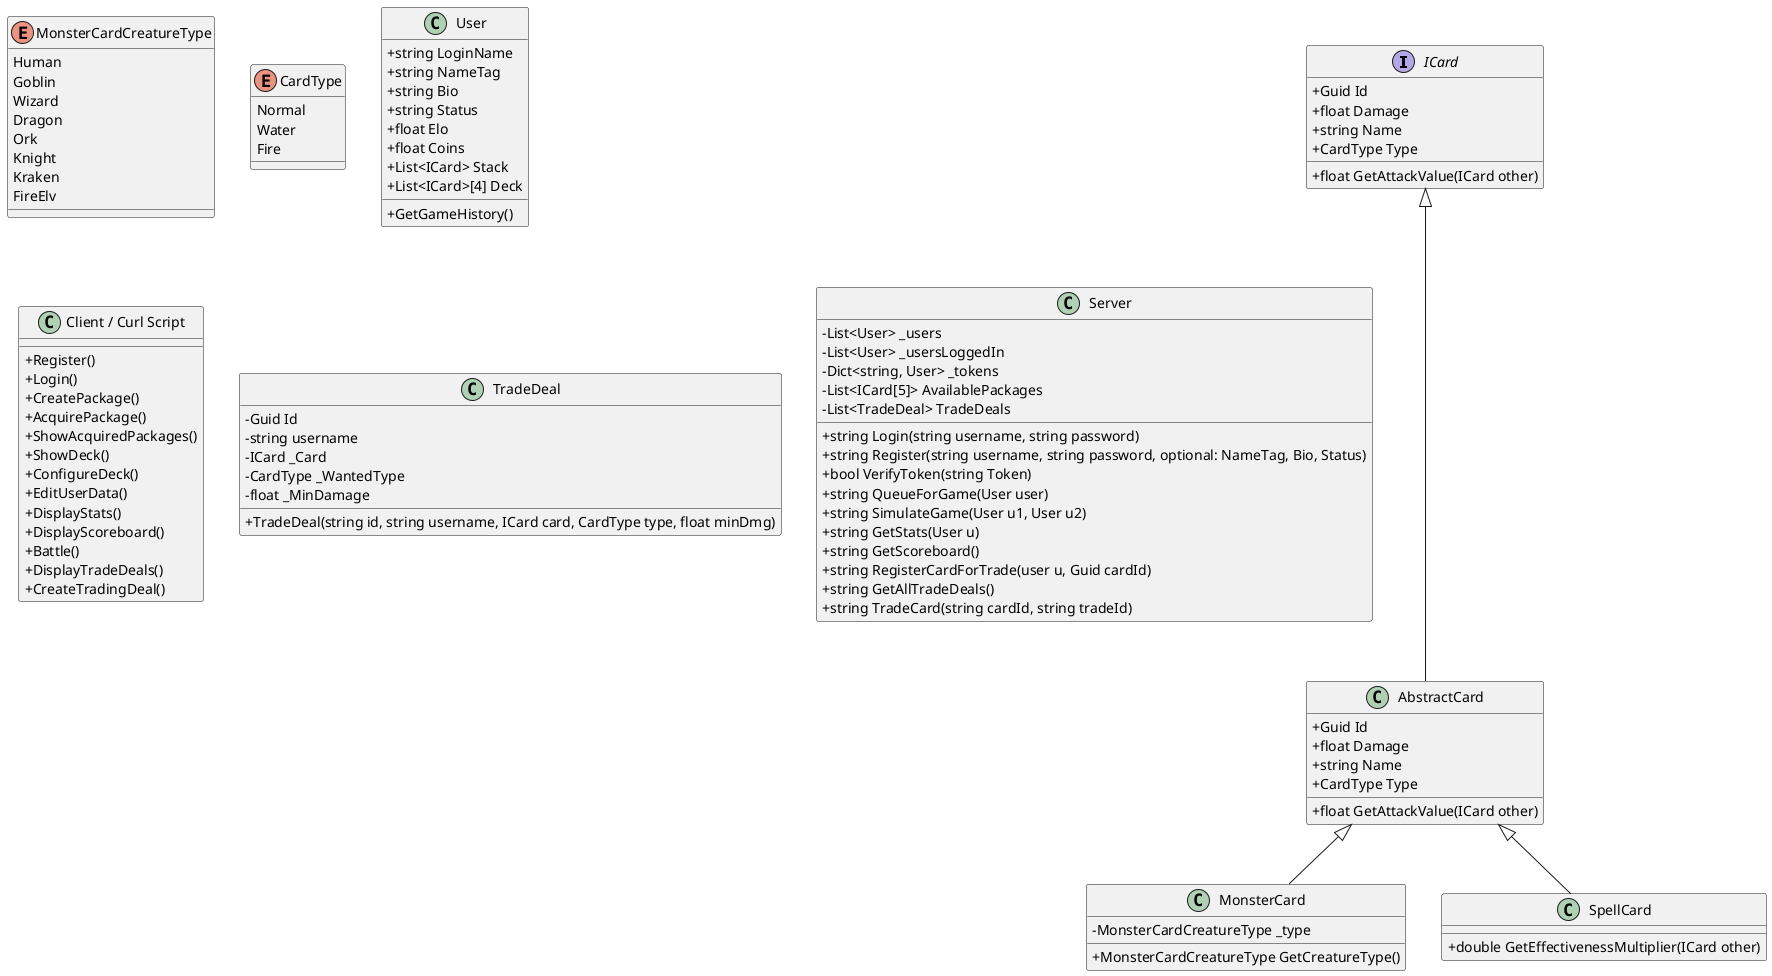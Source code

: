 ﻿@startuml
skinparam classAttributeIconSize 0

Interface ICard{
 +Guid Id
 +float Damage
 +string Name
 +CardType Type
 +float GetAttackValue(ICard other)
}

class AbstractCard{
 +Guid Id
 +float Damage
 +string Name
 +CardType Type
 +float GetAttackValue(ICard other)
}
ICard <|--- AbstractCard

class MonsterCard{
 -MonsterCardCreatureType _type
 +MonsterCardCreatureType GetCreatureType()
}
enum MonsterCardCreatureType{
 Human
 Goblin
 Wizard
 Dragon
 Ork
 Knight
 Kraken
 FireElv
}

class SpellCard{
 +double GetEffectivenessMultiplier(ICard other)
}
enum CardType{
 Normal
 Water
 Fire
}
AbstractCard <|-- MonsterCard
AbstractCard <|-- SpellCard

class User{
 +string LoginName
 +string NameTag
 +string Bio
 +string Status
 +float Elo
 +float Coins
 +List<ICard> Stack
 +GetGameHistory()
 +List<ICard>[4] Deck
}


class "Client / Curl Script"{
 +Register()
 +Login()
 +CreatePackage()
 +AcquirePackage()
 +ShowAcquiredPackages()
 +ShowDeck()
 +ConfigureDeck()
 +EditUserData()
 +DisplayStats()
 +DisplayScoreboard()
 +Battle()
 +DisplayTradeDeals()
 +CreateTradingDeal() 
}


class TradeDeal {
 -Guid Id
 -string username
 -ICard _Card
 -CardType _WantedType
 -float _MinDamage
 +TradeDeal(string id, string username, ICard card, CardType type, float minDmg)
}

class Server{
 -List<User> _users
 -List<User> _usersLoggedIn
 -Dict<string, User> _tokens
 -List<ICard[5]> AvailablePackages
 -List<TradeDeal> TradeDeals
 +string Login(string username, string password)
 +string Register(string username, string password, optional: NameTag, Bio, Status)
 +bool VerifyToken(string Token)
 +string QueueForGame(User user)
 +string SimulateGame(User u1, User u2)
 +string GetStats(User u)
 +string GetScoreboard()
 +string RegisterCardForTrade(user u, Guid cardId)
 +string GetAllTradeDeals()
 +string TradeCard(string cardId, string tradeId)
 
}

@enduml